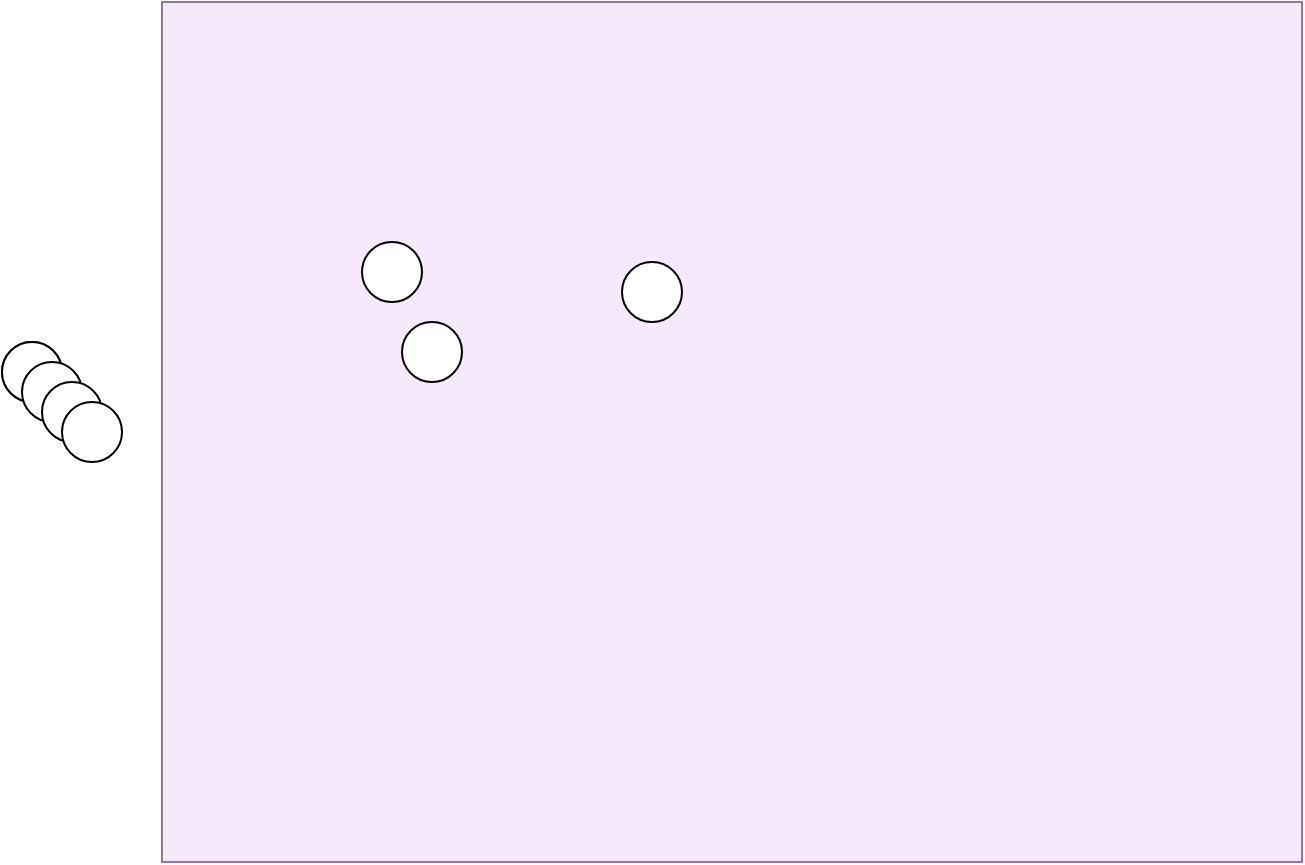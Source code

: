 <mxfile version="13.7.7" type="github">
  <diagram id="L5TrZxPz9TGMQy6RSqq3" name="Page-1">
    <mxGraphModel dx="1038" dy="547" grid="1" gridSize="10" guides="1" tooltips="1" connect="1" arrows="1" fold="1" page="1" pageScale="1" pageWidth="850" pageHeight="1100" math="0" shadow="0">
      <root>
        <mxCell id="0" />
        <mxCell id="1" parent="0" />
        <mxCell id="fGDlWY2AfShx_wIPnLRX-10" value="" style="rounded=0;whiteSpace=wrap;html=1;strokeColor=#9673a6;fillColor=#F6E9FC;" vertex="1" parent="1">
          <mxGeometry x="110" y="70" width="570" height="430" as="geometry" />
        </mxCell>
        <mxCell id="fGDlWY2AfShx_wIPnLRX-2" value="" style="ellipse;whiteSpace=wrap;html=1;aspect=fixed;" vertex="1" parent="1">
          <mxGeometry x="30" y="240" width="30" height="30" as="geometry" />
        </mxCell>
        <mxCell id="fGDlWY2AfShx_wIPnLRX-3" value="" style="ellipse;whiteSpace=wrap;html=1;aspect=fixed;" vertex="1" parent="1">
          <mxGeometry x="30" y="240" width="30" height="30" as="geometry" />
        </mxCell>
        <mxCell id="fGDlWY2AfShx_wIPnLRX-4" value="" style="ellipse;whiteSpace=wrap;html=1;aspect=fixed;" vertex="1" parent="1">
          <mxGeometry x="40" y="250" width="30" height="30" as="geometry" />
        </mxCell>
        <mxCell id="fGDlWY2AfShx_wIPnLRX-5" value="" style="ellipse;whiteSpace=wrap;html=1;aspect=fixed;" vertex="1" parent="1">
          <mxGeometry x="50" y="260" width="30" height="30" as="geometry" />
        </mxCell>
        <mxCell id="fGDlWY2AfShx_wIPnLRX-6" value="" style="ellipse;whiteSpace=wrap;html=1;aspect=fixed;" vertex="1" parent="1">
          <mxGeometry x="60" y="270" width="30" height="30" as="geometry" />
        </mxCell>
        <mxCell id="fGDlWY2AfShx_wIPnLRX-7" value="" style="ellipse;whiteSpace=wrap;html=1;aspect=fixed;" vertex="1" parent="1">
          <mxGeometry x="340" y="200" width="30" height="30" as="geometry" />
        </mxCell>
        <mxCell id="fGDlWY2AfShx_wIPnLRX-8" value="" style="ellipse;whiteSpace=wrap;html=1;aspect=fixed;" vertex="1" parent="1">
          <mxGeometry x="210" y="190" width="30" height="30" as="geometry" />
        </mxCell>
        <mxCell id="fGDlWY2AfShx_wIPnLRX-9" value="" style="ellipse;whiteSpace=wrap;html=1;aspect=fixed;" vertex="1" parent="1">
          <mxGeometry x="230" y="230" width="30" height="30" as="geometry" />
        </mxCell>
      </root>
    </mxGraphModel>
  </diagram>
</mxfile>
